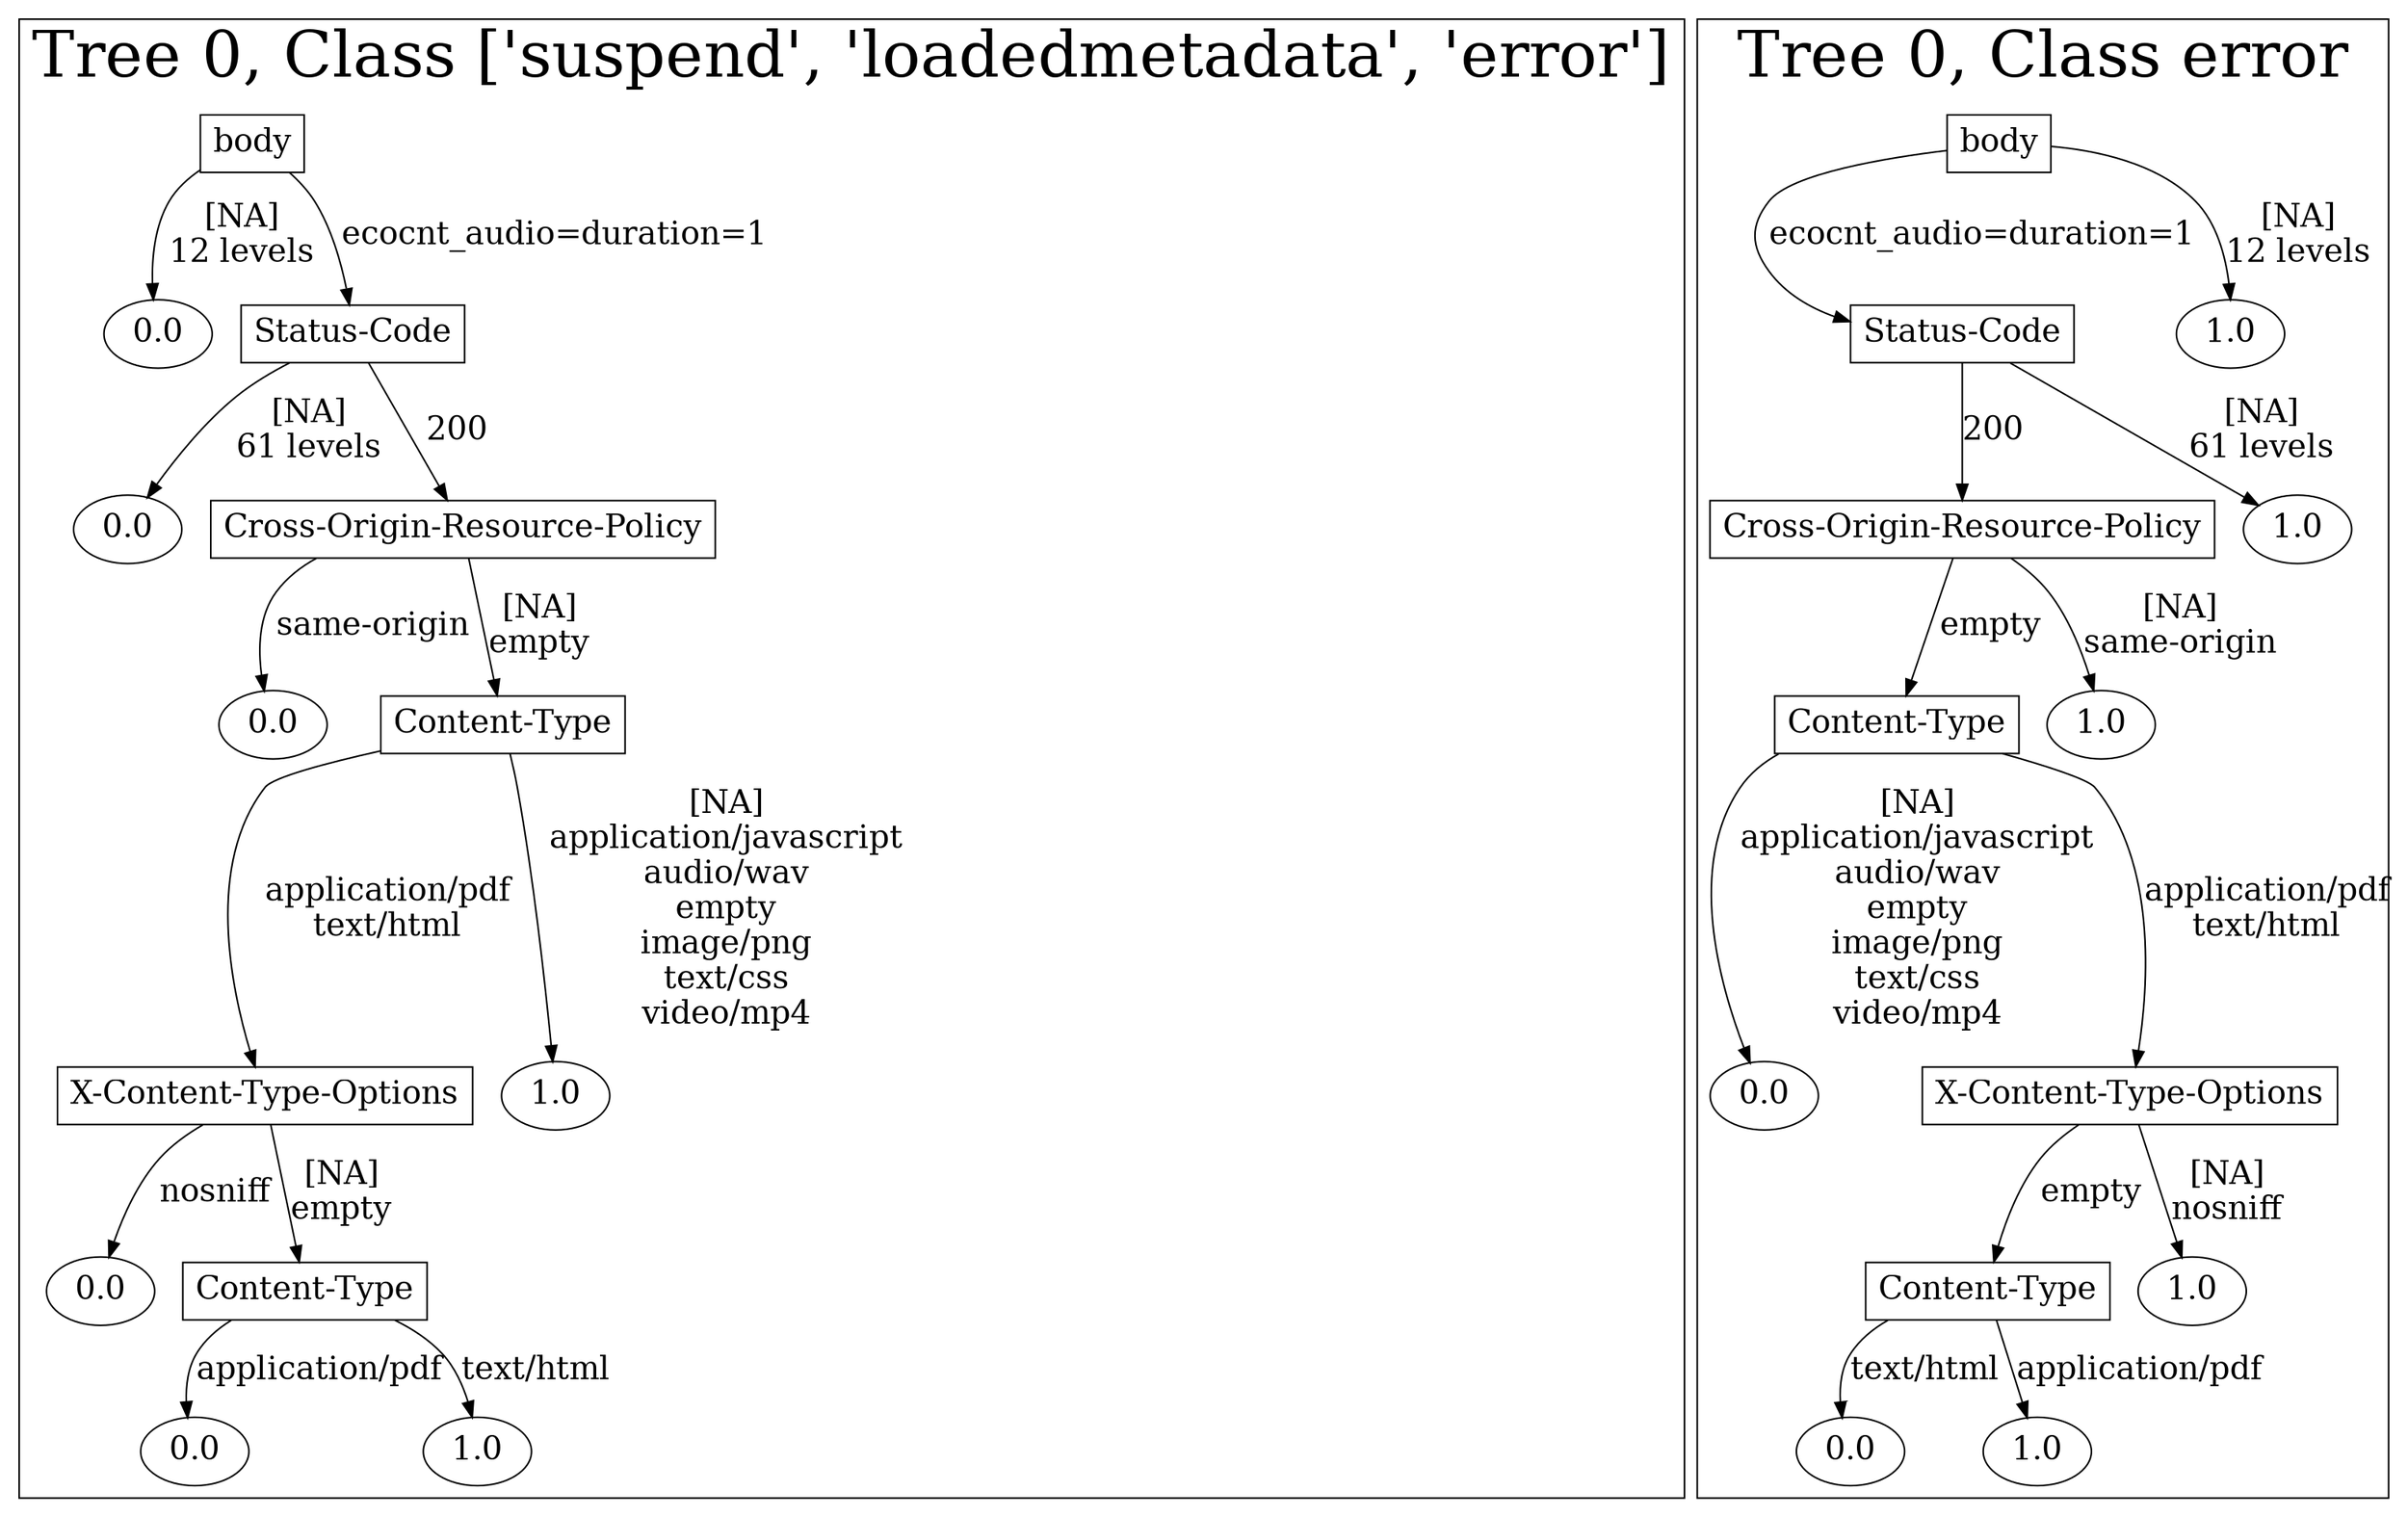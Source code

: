 /*
Generated by:
    http://https://github.com/h2oai/h2o-3/tree/master/h2o-genmodel/src/main/java/hex/genmodel/tools/PrintMojo.java
*/

/*
On a mac:

$ brew install graphviz
$ dot -Tpng file.gv -o file.png
$ open file.png
*/

digraph G {

subgraph cluster_0 {
/* Nodes */

/* Level 0 */
{
"SG_0_Node_0" [shape=box, fontsize=20, label="body"]
}

/* Level 1 */
{
"SG_0_Node_6" [fontsize=20, label="0.0"]
"SG_0_Node_1" [shape=box, fontsize=20, label="Status-Code"]
}

/* Level 2 */
{
"SG_0_Node_7" [fontsize=20, label="0.0"]
"SG_0_Node_2" [shape=box, fontsize=20, label="Cross-Origin-Resource-Policy"]
}

/* Level 3 */
{
"SG_0_Node_8" [fontsize=20, label="0.0"]
"SG_0_Node_3" [shape=box, fontsize=20, label="Content-Type"]
}

/* Level 4 */
{
"SG_0_Node_4" [shape=box, fontsize=20, label="X-Content-Type-Options"]
"SG_0_Node_9" [fontsize=20, label="1.0"]
}

/* Level 5 */
{
"SG_0_Node_10" [fontsize=20, label="0.0"]
"SG_0_Node_5" [shape=box, fontsize=20, label="Content-Type"]
}

/* Level 6 */
{
"SG_0_Node_11" [fontsize=20, label="0.0"]
"SG_0_Node_12" [fontsize=20, label="1.0"]
}

/* Edges */
"SG_0_Node_0" -> "SG_0_Node_6" [fontsize=20, label="[NA]
12 levels
"]
"SG_0_Node_0" -> "SG_0_Node_1" [fontsize=20, label="ecocnt_audio=duration=1
"]
"SG_0_Node_1" -> "SG_0_Node_7" [fontsize=20, label="[NA]
61 levels
"]
"SG_0_Node_1" -> "SG_0_Node_2" [fontsize=20, label="200
"]
"SG_0_Node_2" -> "SG_0_Node_8" [fontsize=20, label="same-origin
"]
"SG_0_Node_2" -> "SG_0_Node_3" [fontsize=20, label="[NA]
empty
"]
"SG_0_Node_3" -> "SG_0_Node_4" [fontsize=20, label="application/pdf
text/html
"]
"SG_0_Node_3" -> "SG_0_Node_9" [fontsize=20, label="[NA]
application/javascript
audio/wav
empty
image/png
text/css
video/mp4
"]
"SG_0_Node_4" -> "SG_0_Node_10" [fontsize=20, label="nosniff
"]
"SG_0_Node_4" -> "SG_0_Node_5" [fontsize=20, label="[NA]
empty
"]
"SG_0_Node_5" -> "SG_0_Node_11" [fontsize=20, label="application/pdf
"]
"SG_0_Node_5" -> "SG_0_Node_12" [fontsize=20, label="text/html
"]

fontsize=40
label="Tree 0, Class ['suspend', 'loadedmetadata', 'error']"
}

subgraph cluster_1 {
/* Nodes */

/* Level 0 */
{
"SG_1_Node_0" [shape=box, fontsize=20, label="body"]
}

/* Level 1 */
{
"SG_1_Node_1" [shape=box, fontsize=20, label="Status-Code"]
"SG_1_Node_6" [fontsize=20, label="1.0"]
}

/* Level 2 */
{
"SG_1_Node_2" [shape=box, fontsize=20, label="Cross-Origin-Resource-Policy"]
"SG_1_Node_7" [fontsize=20, label="1.0"]
}

/* Level 3 */
{
"SG_1_Node_3" [shape=box, fontsize=20, label="Content-Type"]
"SG_1_Node_8" [fontsize=20, label="1.0"]
}

/* Level 4 */
{
"SG_1_Node_9" [fontsize=20, label="0.0"]
"SG_1_Node_4" [shape=box, fontsize=20, label="X-Content-Type-Options"]
}

/* Level 5 */
{
"SG_1_Node_5" [shape=box, fontsize=20, label="Content-Type"]
"SG_1_Node_10" [fontsize=20, label="1.0"]
}

/* Level 6 */
{
"SG_1_Node_11" [fontsize=20, label="0.0"]
"SG_1_Node_12" [fontsize=20, label="1.0"]
}

/* Edges */
"SG_1_Node_0" -> "SG_1_Node_1" [fontsize=20, label="ecocnt_audio=duration=1
"]
"SG_1_Node_0" -> "SG_1_Node_6" [fontsize=20, label="[NA]
12 levels
"]
"SG_1_Node_1" -> "SG_1_Node_2" [fontsize=20, label="200
"]
"SG_1_Node_1" -> "SG_1_Node_7" [fontsize=20, label="[NA]
61 levels
"]
"SG_1_Node_2" -> "SG_1_Node_3" [fontsize=20, label="empty
"]
"SG_1_Node_2" -> "SG_1_Node_8" [fontsize=20, label="[NA]
same-origin
"]
"SG_1_Node_3" -> "SG_1_Node_9" [fontsize=20, label="[NA]
application/javascript
audio/wav
empty
image/png
text/css
video/mp4
"]
"SG_1_Node_3" -> "SG_1_Node_4" [fontsize=20, label="application/pdf
text/html
"]
"SG_1_Node_4" -> "SG_1_Node_5" [fontsize=20, label="empty
"]
"SG_1_Node_4" -> "SG_1_Node_10" [fontsize=20, label="[NA]
nosniff
"]
"SG_1_Node_5" -> "SG_1_Node_11" [fontsize=20, label="text/html
"]
"SG_1_Node_5" -> "SG_1_Node_12" [fontsize=20, label="application/pdf
"]

fontsize=40
label="Tree 0, Class error"
}

}

